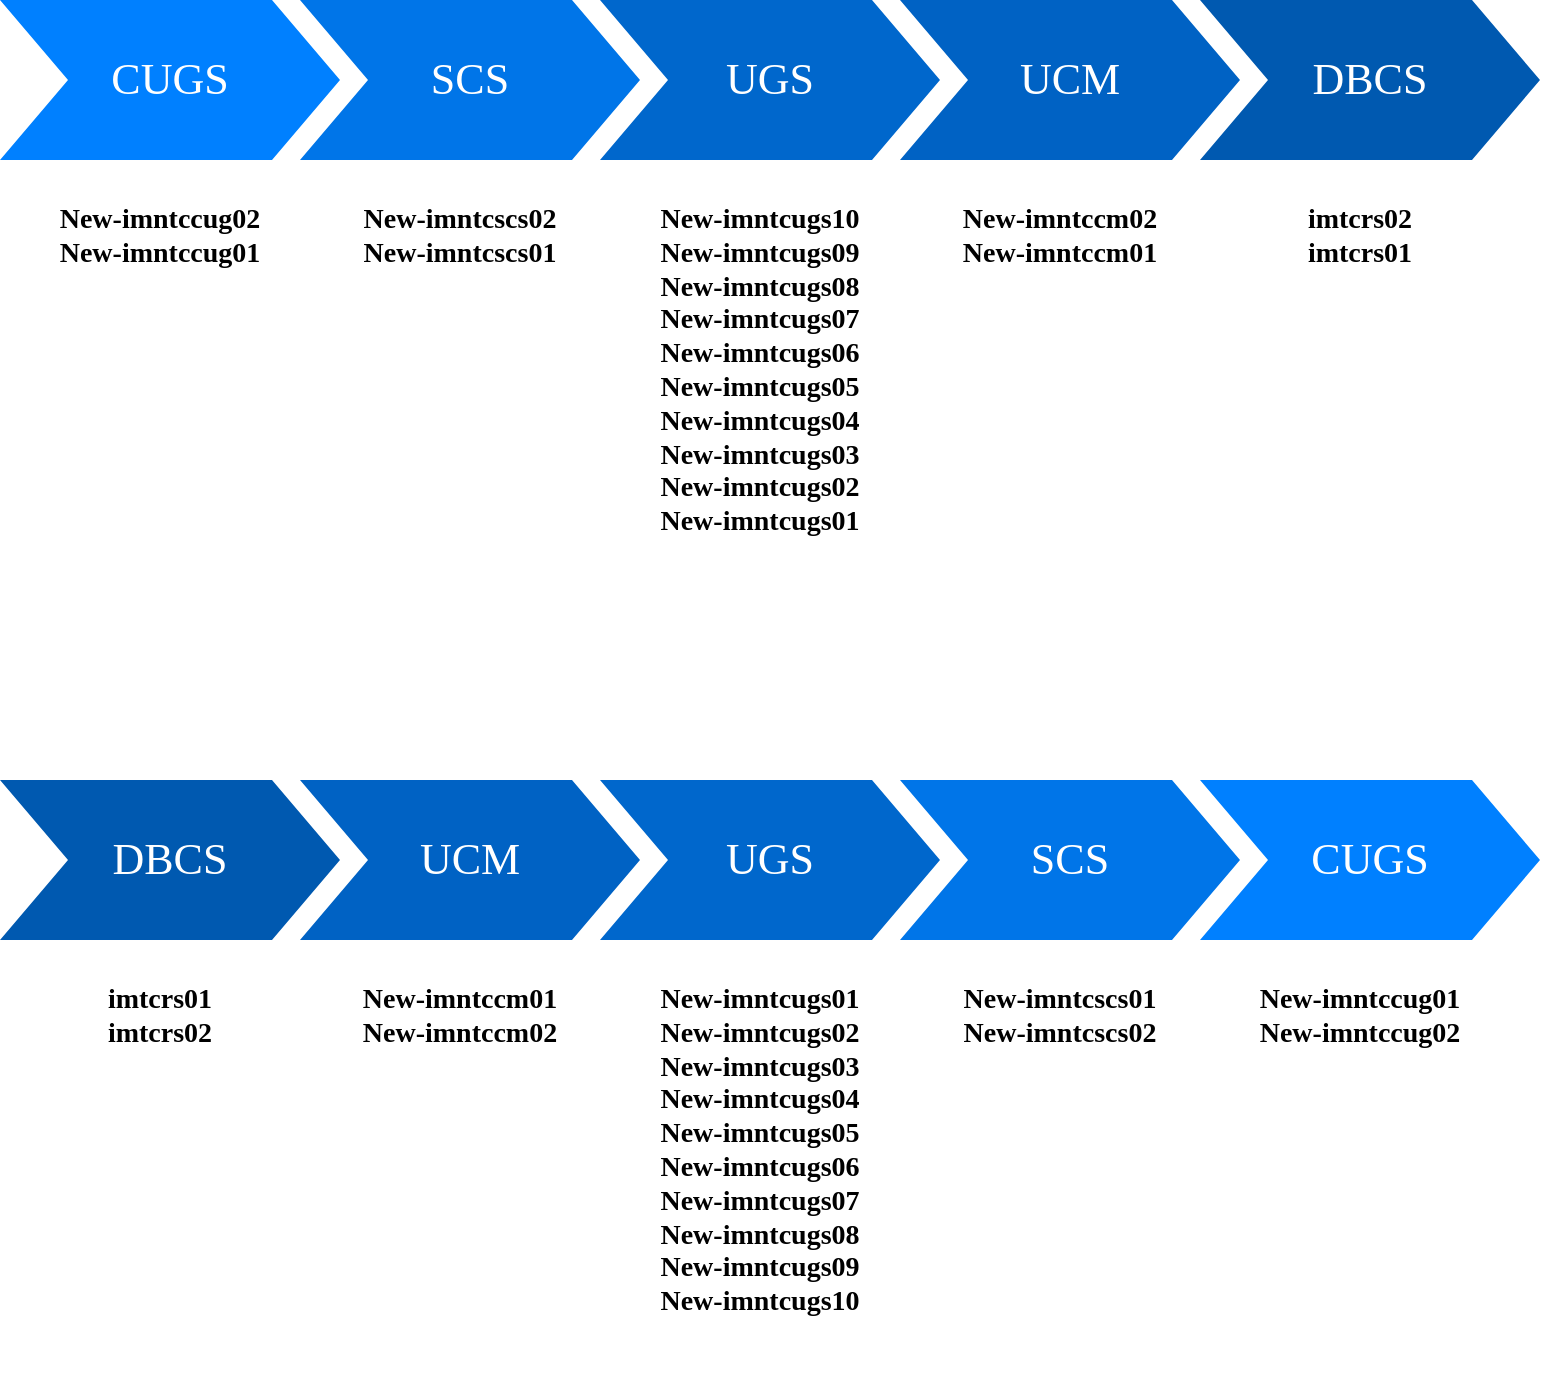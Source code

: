 <mxfile version="23.0.2" type="github">
  <diagram name="Page-1" id="d9b1e647-80fa-b4a2-5024-87a742678bcc">
    <mxGraphModel dx="1388" dy="765" grid="1" gridSize="10" guides="1" tooltips="1" connect="1" arrows="1" fold="1" page="1" pageScale="1" pageWidth="1100" pageHeight="850" background="none" math="0" shadow="0">
      <root>
        <mxCell id="0" />
        <mxCell id="1" parent="0" />
        <mxCell id="O7xIF8JFHA3XfuG6x03e-1" value="" style="group" parent="1" vertex="1" connectable="0">
          <mxGeometry x="90" y="210" width="770" height="300" as="geometry" />
        </mxCell>
        <mxCell id="57fe6abec08f04cb-1" value="CUGS" style="shape=step;whiteSpace=wrap;html=1;fontSize=22;fillColor=#0080FF;fontColor=#FFFFFF;strokeColor=none;fontFamily=twayfly;fontSource=https%3A%2F%2Fcdn.jsdelivr.net%2Fgh%2Fprojectnoonnu%2Fnoonfonts_tway%401.0%2Ftwayfly.woff;" parent="O7xIF8JFHA3XfuG6x03e-1" vertex="1">
          <mxGeometry width="170" height="80" as="geometry" />
        </mxCell>
        <mxCell id="57fe6abec08f04cb-2" value="SCS" style="shape=step;whiteSpace=wrap;html=1;fontSize=22;fillColor=#0075E8;fontColor=#FFFFFF;strokeColor=none;fontFamily=twayfly;fontSource=https%3A%2F%2Fcdn.jsdelivr.net%2Fgh%2Fprojectnoonnu%2Fnoonfonts_tway%401.0%2Ftwayfly.woff;" parent="O7xIF8JFHA3XfuG6x03e-1" vertex="1">
          <mxGeometry x="150" width="170" height="80" as="geometry" />
        </mxCell>
        <mxCell id="57fe6abec08f04cb-3" value="UGS" style="shape=step;whiteSpace=wrap;html=1;fontSize=22;fillColor=#0067CC;fontColor=#FFFFFF;strokeColor=none;fontFamily=twayfly;fontSource=https%3A%2F%2Fcdn.jsdelivr.net%2Fgh%2Fprojectnoonnu%2Fnoonfonts_tway%401.0%2Ftwayfly.woff;" parent="O7xIF8JFHA3XfuG6x03e-1" vertex="1">
          <mxGeometry x="300" width="170" height="80" as="geometry" />
        </mxCell>
        <mxCell id="57fe6abec08f04cb-4" value="UCM" style="shape=step;whiteSpace=wrap;html=1;fontSize=22;fillColor=#0062C4;fontColor=#FFFFFF;strokeColor=none;fontFamily=twayfly;fontSource=https%3A%2F%2Fcdn.jsdelivr.net%2Fgh%2Fprojectnoonnu%2Fnoonfonts_tway%401.0%2Ftwayfly.woff;" parent="O7xIF8JFHA3XfuG6x03e-1" vertex="1">
          <mxGeometry x="450" width="170" height="80" as="geometry" />
        </mxCell>
        <mxCell id="57fe6abec08f04cb-5" value="DBCS" style="shape=step;whiteSpace=wrap;html=1;fontSize=22;fillColor=#0059B0;fontColor=#FFFFFF;strokeColor=none;fontFamily=twayfly;fontSource=https%3A%2F%2Fcdn.jsdelivr.net%2Fgh%2Fprojectnoonnu%2Fnoonfonts_tway%401.0%2Ftwayfly.woff;" parent="O7xIF8JFHA3XfuG6x03e-1" vertex="1">
          <mxGeometry x="600" width="170" height="80" as="geometry" />
        </mxCell>
        <mxCell id="57fe6abec08f04cb-8" value="&lt;div style=&quot;font-size: 14px;&quot;&gt;New-imntccug02&lt;/div&gt;&lt;div style=&quot;font-size: 14px;&quot;&gt;New-imntccug01&lt;/div&gt;" style="text;spacingTop=-5;fillColor=#ffffff;whiteSpace=wrap;html=1;align=center;fontSize=14;fontFamily=Pretendard-Regular;fillColor=none;strokeColor=none;fontSource=https%3A%2F%2Fcdn.jsdelivr.net%2Fgh%2FProject-Noonnu%2Fnoonfonts_2107%401.1%2FPretendard-Regular.woff;fontStyle=1" parent="O7xIF8JFHA3XfuG6x03e-1" vertex="1">
          <mxGeometry x="10" y="100" width="140" height="200" as="geometry" />
        </mxCell>
        <mxCell id="57fe6abec08f04cb-9" value="&lt;div style=&quot;font-size: 14px;&quot;&gt;New-imntcscs02&lt;/div&gt;&lt;div style=&quot;font-size: 14px;&quot;&gt;New-imntcscs01&lt;/div&gt;" style="text;spacingTop=-5;fillColor=#ffffff;whiteSpace=wrap;html=1;align=center;fontSize=14;fontFamily=Pretendard-Regular;fillColor=none;strokeColor=none;fontSource=https%3A%2F%2Fcdn.jsdelivr.net%2Fgh%2FProject-Noonnu%2Fnoonfonts_2107%401.1%2FPretendard-Regular.woff;fontStyle=1" parent="O7xIF8JFHA3XfuG6x03e-1" vertex="1">
          <mxGeometry x="160" y="100" width="140" height="200" as="geometry" />
        </mxCell>
        <mxCell id="57fe6abec08f04cb-10" value="&lt;div style=&quot;font-size: 14px;&quot;&gt;New-imntcugs10&lt;/div&gt;&lt;div style=&quot;font-size: 14px;&quot;&gt;New-imntcugs09&lt;/div&gt;&lt;div style=&quot;font-size: 14px;&quot;&gt;New-imntcugs08&lt;/div&gt;&lt;div style=&quot;font-size: 14px;&quot;&gt;New-imntcugs07&lt;/div&gt;&lt;div style=&quot;font-size: 14px;&quot;&gt;New-imntcugs06&lt;/div&gt;&lt;div style=&quot;font-size: 14px;&quot;&gt;New-imntcugs05&lt;/div&gt;&lt;div style=&quot;font-size: 14px;&quot;&gt;New-imntcugs04&lt;/div&gt;&lt;div style=&quot;font-size: 14px;&quot;&gt;New-imntcugs03&lt;/div&gt;&lt;div style=&quot;font-size: 14px;&quot;&gt;New-imntcugs02&lt;/div&gt;&lt;div style=&quot;font-size: 14px;&quot;&gt;New-imntcugs01&lt;/div&gt;" style="text;spacingTop=-5;fillColor=#ffffff;whiteSpace=wrap;html=1;align=center;fontSize=14;fontFamily=Pretendard-Regular;fillColor=none;strokeColor=none;fontSource=https%3A%2F%2Fcdn.jsdelivr.net%2Fgh%2FProject-Noonnu%2Fnoonfonts_2107%401.1%2FPretendard-Regular.woff;fontStyle=1" parent="O7xIF8JFHA3XfuG6x03e-1" vertex="1">
          <mxGeometry x="310" y="100" width="140" height="200" as="geometry" />
        </mxCell>
        <mxCell id="57fe6abec08f04cb-11" value="&lt;div style=&quot;font-size: 14px;&quot;&gt;New-imntccm02&lt;/div&gt;&lt;div style=&quot;font-size: 14px;&quot;&gt;New-imntccm01&lt;/div&gt;" style="text;spacingTop=-5;fillColor=#ffffff;whiteSpace=wrap;html=1;align=center;fontSize=14;fontFamily=Pretendard-Regular;fillColor=none;strokeColor=none;fontSource=https%3A%2F%2Fcdn.jsdelivr.net%2Fgh%2FProject-Noonnu%2Fnoonfonts_2107%401.1%2FPretendard-Regular.woff;fontStyle=1" parent="O7xIF8JFHA3XfuG6x03e-1" vertex="1">
          <mxGeometry x="460" y="100" width="140" height="200" as="geometry" />
        </mxCell>
        <mxCell id="57fe6abec08f04cb-12" value="&lt;div style=&quot;font-size: 14px;&quot;&gt;imtcrs02&lt;/div&gt;&lt;div style=&quot;font-size: 14px;&quot;&gt;imtcrs01&lt;/div&gt;" style="text;spacingTop=-5;fillColor=#ffffff;whiteSpace=wrap;html=1;align=center;fontSize=14;fontFamily=Pretendard-Regular;fillColor=none;strokeColor=none;fontSource=https%3A%2F%2Fcdn.jsdelivr.net%2Fgh%2FProject-Noonnu%2Fnoonfonts_2107%401.1%2FPretendard-Regular.woff;fontStyle=1" parent="O7xIF8JFHA3XfuG6x03e-1" vertex="1">
          <mxGeometry x="610" y="100" width="140" height="200" as="geometry" />
        </mxCell>
        <mxCell id="ULdb5yKV5vGz1W7gmali-12" value="" style="group" vertex="1" connectable="0" parent="1">
          <mxGeometry x="90" y="600" width="770" height="300" as="geometry" />
        </mxCell>
        <mxCell id="ULdb5yKV5vGz1W7gmali-2" value="CUGS" style="shape=step;whiteSpace=wrap;html=1;fontSize=22;fillColor=#0080FF;fontColor=#FFFFFF;strokeColor=none;fontFamily=twayfly;fontSource=https%3A%2F%2Fcdn.jsdelivr.net%2Fgh%2Fprojectnoonnu%2Fnoonfonts_tway%401.0%2Ftwayfly.woff;" vertex="1" parent="ULdb5yKV5vGz1W7gmali-12">
          <mxGeometry x="600" width="170" height="80" as="geometry" />
        </mxCell>
        <mxCell id="ULdb5yKV5vGz1W7gmali-3" value="SCS" style="shape=step;whiteSpace=wrap;html=1;fontSize=22;fillColor=#0075E8;fontColor=#FFFFFF;strokeColor=none;fontFamily=twayfly;fontSource=https%3A%2F%2Fcdn.jsdelivr.net%2Fgh%2Fprojectnoonnu%2Fnoonfonts_tway%401.0%2Ftwayfly.woff;" vertex="1" parent="ULdb5yKV5vGz1W7gmali-12">
          <mxGeometry x="450" width="170" height="80" as="geometry" />
        </mxCell>
        <mxCell id="ULdb5yKV5vGz1W7gmali-4" value="UGS" style="shape=step;whiteSpace=wrap;html=1;fontSize=22;fillColor=#0067CC;fontColor=#FFFFFF;strokeColor=none;fontFamily=twayfly;fontSource=https%3A%2F%2Fcdn.jsdelivr.net%2Fgh%2Fprojectnoonnu%2Fnoonfonts_tway%401.0%2Ftwayfly.woff;" vertex="1" parent="ULdb5yKV5vGz1W7gmali-12">
          <mxGeometry x="300" width="170" height="80" as="geometry" />
        </mxCell>
        <mxCell id="ULdb5yKV5vGz1W7gmali-5" value="UCM" style="shape=step;whiteSpace=wrap;html=1;fontSize=22;fillColor=#0062C4;fontColor=#FFFFFF;strokeColor=none;fontFamily=twayfly;fontSource=https%3A%2F%2Fcdn.jsdelivr.net%2Fgh%2Fprojectnoonnu%2Fnoonfonts_tway%401.0%2Ftwayfly.woff;" vertex="1" parent="ULdb5yKV5vGz1W7gmali-12">
          <mxGeometry x="150" width="170" height="80" as="geometry" />
        </mxCell>
        <mxCell id="ULdb5yKV5vGz1W7gmali-6" value="DBCS" style="shape=step;whiteSpace=wrap;html=1;fontSize=22;fillColor=#0059B0;fontColor=#FFFFFF;strokeColor=none;fontFamily=twayfly;fontSource=https%3A%2F%2Fcdn.jsdelivr.net%2Fgh%2Fprojectnoonnu%2Fnoonfonts_tway%401.0%2Ftwayfly.woff;" vertex="1" parent="ULdb5yKV5vGz1W7gmali-12">
          <mxGeometry width="170" height="80" as="geometry" />
        </mxCell>
        <mxCell id="ULdb5yKV5vGz1W7gmali-7" value="&lt;div style=&quot;font-size: 14px;&quot;&gt;&lt;div&gt;imtcrs01&lt;/div&gt;&lt;div&gt;imtcrs02&lt;/div&gt;&lt;/div&gt;" style="text;spacingTop=-5;fillColor=#ffffff;whiteSpace=wrap;html=1;align=center;fontSize=14;fontFamily=Pretendard-Regular;fillColor=none;strokeColor=none;fontSource=https%3A%2F%2Fcdn.jsdelivr.net%2Fgh%2FProject-Noonnu%2Fnoonfonts_2107%401.1%2FPretendard-Regular.woff;fontStyle=1" vertex="1" parent="ULdb5yKV5vGz1W7gmali-12">
          <mxGeometry x="10" y="100" width="140" height="200" as="geometry" />
        </mxCell>
        <mxCell id="ULdb5yKV5vGz1W7gmali-8" value="&lt;div style=&quot;font-size: 14px;&quot;&gt;&lt;div&gt;New-imntccm01&lt;/div&gt;&lt;div&gt;New-imntccm02&lt;/div&gt;&lt;/div&gt;" style="text;spacingTop=-5;fillColor=#ffffff;whiteSpace=wrap;html=1;align=center;fontSize=14;fontFamily=Pretendard-Regular;fillColor=none;strokeColor=none;fontSource=https%3A%2F%2Fcdn.jsdelivr.net%2Fgh%2FProject-Noonnu%2Fnoonfonts_2107%401.1%2FPretendard-Regular.woff;fontStyle=1" vertex="1" parent="ULdb5yKV5vGz1W7gmali-12">
          <mxGeometry x="160" y="100" width="140" height="200" as="geometry" />
        </mxCell>
        <mxCell id="ULdb5yKV5vGz1W7gmali-9" value="&lt;div style=&quot;font-size: 14px;&quot;&gt;&lt;div&gt;New-imntcugs01&lt;/div&gt;&lt;div&gt;New-imntcugs02&lt;/div&gt;&lt;div&gt;New-imntcugs03&lt;/div&gt;&lt;div&gt;New-imntcugs04&lt;/div&gt;&lt;div&gt;New-imntcugs05&lt;/div&gt;&lt;div&gt;New-imntcugs06&lt;/div&gt;&lt;div&gt;New-imntcugs07&lt;/div&gt;&lt;div&gt;New-imntcugs08&lt;/div&gt;&lt;div&gt;New-imntcugs09&lt;/div&gt;&lt;div&gt;New-imntcugs10&lt;/div&gt;&lt;/div&gt;" style="text;spacingTop=-5;fillColor=#ffffff;whiteSpace=wrap;html=1;align=center;fontSize=14;fontFamily=Pretendard-Regular;fillColor=none;strokeColor=none;fontSource=https%3A%2F%2Fcdn.jsdelivr.net%2Fgh%2FProject-Noonnu%2Fnoonfonts_2107%401.1%2FPretendard-Regular.woff;fontStyle=1" vertex="1" parent="ULdb5yKV5vGz1W7gmali-12">
          <mxGeometry x="310" y="100" width="140" height="200" as="geometry" />
        </mxCell>
        <mxCell id="ULdb5yKV5vGz1W7gmali-10" value="&lt;div style=&quot;font-size: 14px;&quot;&gt;&lt;div&gt;New-imntcscs01&lt;/div&gt;&lt;div&gt;New-imntcscs02&lt;/div&gt;&lt;/div&gt;" style="text;spacingTop=-5;fillColor=#ffffff;whiteSpace=wrap;html=1;align=center;fontSize=14;fontFamily=Pretendard-Regular;fillColor=none;strokeColor=none;fontSource=https%3A%2F%2Fcdn.jsdelivr.net%2Fgh%2FProject-Noonnu%2Fnoonfonts_2107%401.1%2FPretendard-Regular.woff;fontStyle=1" vertex="1" parent="ULdb5yKV5vGz1W7gmali-12">
          <mxGeometry x="460" y="100" width="140" height="200" as="geometry" />
        </mxCell>
        <mxCell id="ULdb5yKV5vGz1W7gmali-11" value="&lt;div style=&quot;font-size: 14px;&quot;&gt;&lt;div&gt;New-imntccug01&lt;/div&gt;&lt;div&gt;New-imntccug02&lt;/div&gt;&lt;/div&gt;" style="text;spacingTop=-5;fillColor=#ffffff;whiteSpace=wrap;html=1;align=center;fontSize=14;fontFamily=Pretendard-Regular;fillColor=none;strokeColor=none;fontSource=https%3A%2F%2Fcdn.jsdelivr.net%2Fgh%2FProject-Noonnu%2Fnoonfonts_2107%401.1%2FPretendard-Regular.woff;fontStyle=1" vertex="1" parent="ULdb5yKV5vGz1W7gmali-12">
          <mxGeometry x="610" y="100" width="140" height="200" as="geometry" />
        </mxCell>
      </root>
    </mxGraphModel>
  </diagram>
</mxfile>

